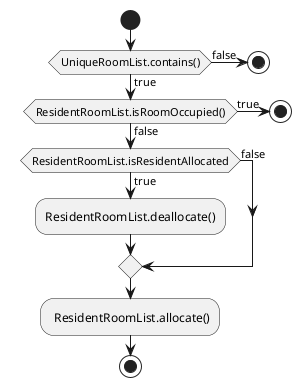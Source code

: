 @startuml
'https://plantuml.com/activity-diagram-beta

start
if (UniqueRoomList.contains()) then (true)
    if (ResidentRoomList.isRoomOccupied()) then (false)
        if (ResidentRoomList.isResidentAllocated) then (true)
            :ResidentRoomList.deallocate();
        else (false)
        endif
        : ResidentRoomList.allocate();
        stop
   else (true)
        stop
   endif
else (false)
    stop

/'
if (Page.onSecurityCheck) then (true)
  :Page.onInit();
  if (isForward?) then (no)
    :Process controls;
    if (continue processing?) then (no)
      stop
    endif

    if (isPost?) then (yes)
      :Page.onPost();
    else (no)
      :Page.onGet();
    endif
    :Page.onRender();
  endif
else (false)
endif

if (do redirect?) then (yes)
  :redirect process;
else
  if (do forward?) then (yes)
    :Forward request;
  else (no)
    :Render page template;
  endif
endif

stop
'/
@enduml

